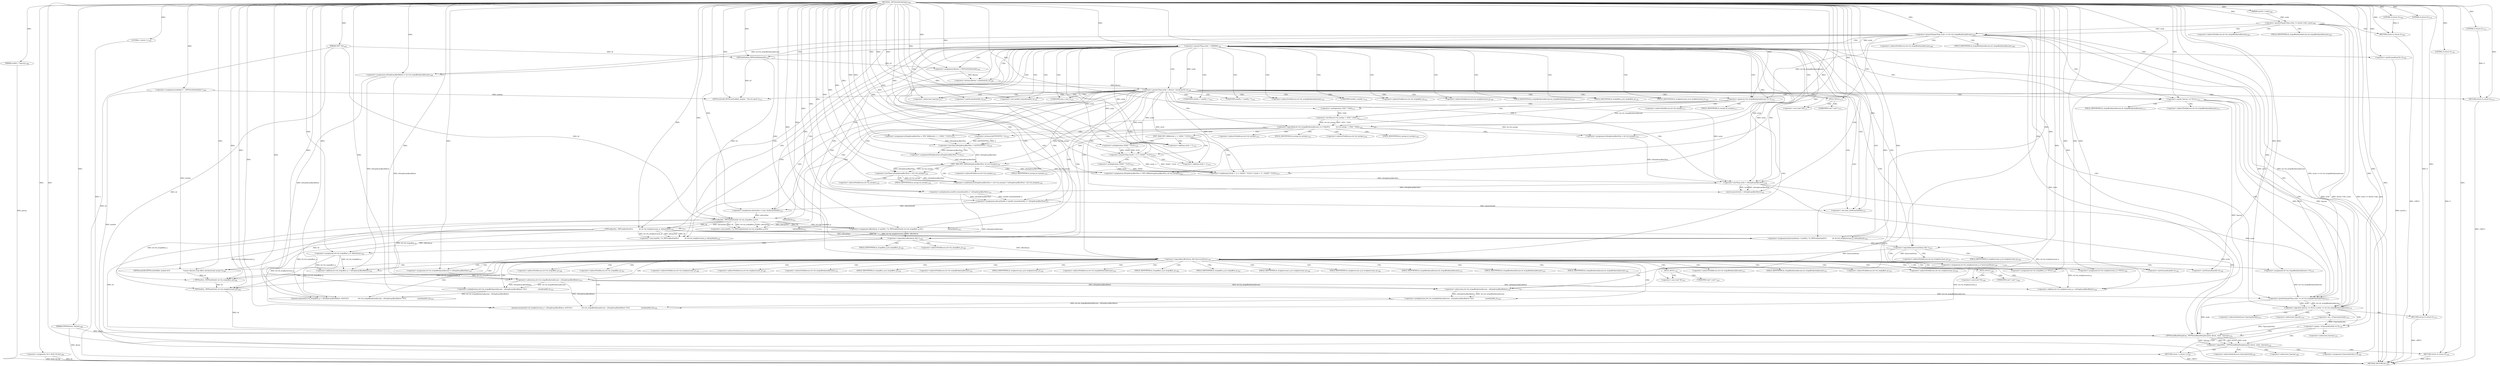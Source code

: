 digraph "_TIFFFetchStrileValue" {  
"98012" [label = <(METHOD,_TIFFFetchStrileValue)<SUB>7485</SUB>> ]
"98330" [label = <(METHOD_RETURN,int)<SUB>7485</SUB>> ]
"98013" [label = <(PARAM,TIFF *tif)<SUB>7485</SUB>> ]
"98014" [label = <(PARAM,uint32_t strile)<SUB>7485</SUB>> ]
"98015" [label = <(PARAM,TIFFDirEntry *dirent)<SUB>7486</SUB>> ]
"98016" [label = <(PARAM,uint64_t **parray)<SUB>7486</SUB>> ]
"98019" [label = <(&lt;operator&gt;.assignment,module[] = &quot;_TIFFFetchStrileValue&quot;)<SUB>7488</SUB>> ]
"98023" [label = <(&lt;operator&gt;.assignment,*td = &amp;tif-&gt;tif_dir)<SUB>7489</SUB>> ]
"98328" [label = <(RETURN,return 1;,return 1;)<SUB>7585</SUB>> ]
"98030" [label = <(&lt;operator&gt;.greaterEqualsThan,strile &gt;= dirent-&gt;tdir_count)<SUB>7490</SUB>> ]
"98039" [label = <(&lt;operator&gt;.greaterEqualsThan,strile &gt;= td-&gt;td_stripoffsetbyteallocsize)<SUB>7494</SUB>> ]
"98285" [label = <(&lt;operator&gt;.logicalOr,*parray == NULL || strile &gt;= td-&gt;td_stripoffsetbyteallocsize)<SUB>7573</SUB>> ]
"98303" [label = <(&lt;operator&gt;.equals,~((*parray)[strile]) == 0)<SUB>7576</SUB>> ]
"98329" [label = <(LITERAL,1,return 1;)<SUB>7585</SUB>> ]
"98036" [label = <(RETURN,return 0;,return 0;)<SUB>7492</SUB>> ]
"98046" [label = <(&lt;operator&gt;.assignment,nStripArrayAllocBefore = td-&gt;td_stripoffsetbyteallocsize)<SUB>7496</SUB>> ]
"98148" [label = <(assert,assert(strile &lt; nStripArrayAllocNew))<SUB>7530</SUB>> ]
"98152" [label = <(&lt;operator&gt;.assignment,nArraySize64 = (uint64_t)sizeof(uint64_t) * nStripArrayAllocNew)<SUB>7531</SUB>> ]
"98160" [label = <(&lt;operator&gt;.assignment,nArraySize = (size_t)(nArraySize64))<SUB>7532</SUB>> ]
"98165" [label = <(&lt;operator&gt;.assignment,offsetArray = (uint64_t *)(_TIFFreallocExt(tif, td-&gt;td_stripoffset_p,\012                                                   nArraySize)))<SUB>7541</SUB>> ]
"98175" [label = <(&lt;operator&gt;.assignment,bytecountArray = (uint64_t *)(_TIFFreallocExt(\012            tif, td-&gt;td_stripbytecount_p, nArraySize)))<SUB>7543</SUB>> ]
"98300" [label = <(RETURN,return 0;,return 0;)<SUB>7574</SUB>> ]
"98037" [label = <(LITERAL,0,return 0;)<SUB>7492</SUB>> ]
"98057" [label = <(&lt;operator&gt;.greaterThan,strile &gt; 1000000)<SUB>7503</SUB>> ]
"98081" [label = <(&lt;operator&gt;.logicalAnd,td-&gt;td_stripoffsetbyteallocsize == 0 &amp;&amp;\012            td-&gt;td_nstrips &lt; 1024 * 1024)<SUB>7516</SUB>> ]
"98186" [label = <(&lt;operator&gt;.logicalAnd,offsetArray &amp;&amp; 1)<SUB>7545</SUB>> ]
"98196" [label = <(&lt;operator&gt;.logicalAnd,bytecountArray &amp;&amp; 1)<SUB>7547</SUB>> ]
"98206" [label = <(&lt;operator&gt;.logicalAnd,offsetArray &amp;&amp; bytecountArray)<SUB>7549</SUB>> ]
"98286" [label = <(&lt;operator&gt;.equals,*parray == NULL)<SUB>7573</SUB>> ]
"98294" [label = <(&lt;operator&gt;.greaterEqualsThan,strile &gt;= td-&gt;td_stripoffsetbyteallocsize)<SUB>7573</SUB>> ]
"98301" [label = <(LITERAL,0,return 0;)<SUB>7574</SUB>> ]
"98304" [label = <(&lt;operator&gt;.not,~((*parray)[strile]))<SUB>7576</SUB>> ]
"98312" [label = <(&lt;operator&gt;.logicalNot,!_TIFFPartialReadStripArray(tif, dirent, strile, *parray))<SUB>7578</SUB>> ]
"98062" [label = <(&lt;operator&gt;.assignment,filesize = TIFFGetFileSize(tif))<SUB>7505</SUB>> ]
"98095" [label = <(&lt;operator&gt;.assignment,nStripArrayAllocNew = td-&gt;td_nstrips)<SUB>7519</SUB>> ]
"98149" [label = <(&lt;operator&gt;.lessThan,strile &lt; nStripArrayAllocNew)<SUB>7530</SUB>> ]
"98154" [label = <(&lt;operator&gt;.multiplication,(uint64_t)sizeof(uint64_t) * nStripArrayAllocNew)<SUB>7531</SUB>> ]
"98162" [label = <(&lt;operator&gt;.cast,(size_t)(nArraySize64))<SUB>7532</SUB>> ]
"98167" [label = <(&lt;operator&gt;.cast,(uint64_t *)(_TIFFreallocExt(tif, td-&gt;td_stripoffset_p,\012                                                   nArraySize)))<SUB>7541</SUB>> ]
"98177" [label = <(&lt;operator&gt;.cast,(uint64_t *)(_TIFFreallocExt(\012            tif, td-&gt;td_stripbytecount_p, nArraySize)))<SUB>7543</SUB>> ]
"98190" [label = <(&lt;operator&gt;.assignment,td-&gt;td_stripoffset_p = offsetArray)<SUB>7546</SUB>> ]
"98200" [label = <(&lt;operator&gt;.assignment,td-&gt;td_stripbytecount_p = bytecountArray)<SUB>7548</SUB>> ]
"98210" [label = <(&lt;operator&gt;.assignment,td-&gt;td_stripoffsetbyteallocsize = nStripArrayAllocNew)<SUB>7551</SUB>> ]
"98215" [label = <(memset,memset(td-&gt;td_stripoffset_p + nStripArrayAllocBefore, 0xFF,\012                   (td-&gt;td_stripoffsetbyteallocsize - nStripArrayAllocBefore) *\012                       sizeof(uint64_t)))<SUB>7554</SUB>> ]
"98230" [label = <(memset,memset(td-&gt;td_stripbytecount_p + nStripArrayAllocBefore, 0xFF,\012                   (td-&gt;td_stripoffsetbyteallocsize - nStripArrayAllocBefore) *\012                       sizeof(uint64_t)))<SUB>7558</SUB>> ]
"98320" [label = <(&lt;operator&gt;.assignment,(*parray)[strile] = 0)<SUB>7580</SUB>> ]
"98326" [label = <(RETURN,return 0;,return 0;)<SUB>7581</SUB>> ]
"98067" [label = <(&lt;operator&gt;.greaterThan,strile &gt; filesize / sizeof(uint32_t))<SUB>7509</SUB>> ]
"98082" [label = <(&lt;operator&gt;.equals,td-&gt;td_stripoffsetbyteallocsize == 0)<SUB>7516</SUB>> ]
"98087" [label = <(&lt;operator&gt;.lessThan,td-&gt;td_nstrips &lt; 1024 * 1024)<SUB>7517</SUB>> ]
"98102" [label = <(&lt;operator&gt;.assignment,nStripArrayAllocNew = TIFF_MAX(strile + 1, 1024U * 512U))<SUB>7525</SUB>> ]
"98130" [label = <(&lt;operator&gt;.assignment,nStripArrayAllocNew = TIFF_MIN(nStripArrayAllocNew, td-&gt;td_nstrips))<SUB>7528</SUB>> ]
"98155" [label = <(&lt;operator&gt;.cast,(uint64_t)sizeof(uint64_t))<SUB>7531</SUB>> ]
"98169" [label = <(_TIFFreallocExt,_TIFFreallocExt(tif, td-&gt;td_stripoffset_p,\012                                                   nArraySize))<SUB>7541</SUB>> ]
"98179" [label = <(_TIFFreallocExt,_TIFFreallocExt(\012            tif, td-&gt;td_stripbytecount_p, nArraySize))<SUB>7543</SUB>> ]
"98247" [label = <(TIFFErrorExtR,TIFFErrorExtR(tif, module,\012                          &quot;Cannot allocate strip offset and bytecount arrays&quot;))<SUB>7564</SUB>> ]
"98251" [label = <(_TIFFfreeExt,_TIFFfreeExt(tif, td-&gt;td_stripoffset_p))<SUB>7566</SUB>> ]
"98256" [label = <(&lt;operator&gt;.assignment,td-&gt;td_stripoffset_p = NULL)<SUB>7567</SUB>> ]
"98265" [label = <(_TIFFfreeExt,_TIFFfreeExt(tif, td-&gt;td_stripbytecount_p))<SUB>7568</SUB>> ]
"98270" [label = <(&lt;operator&gt;.assignment,td-&gt;td_stripbytecount_p = NULL)<SUB>7569</SUB>> ]
"98279" [label = <(&lt;operator&gt;.assignment,td-&gt;td_stripoffsetbyteallocsize = 0)<SUB>7570</SUB>> ]
"98291" [label = <(&lt;operator&gt;.cast,(void *)0)<SUB>7573</SUB>> ]
"98313" [label = <(_TIFFPartialReadStripArray,_TIFFPartialReadStripArray(tif, dirent, strile, *parray))<SUB>7578</SUB>> ]
"98327" [label = <(LITERAL,0,return 0;)<SUB>7581</SUB>> ]
"98064" [label = <(TIFFGetFileSize,TIFFGetFileSize(tif))<SUB>7505</SUB>> ]
"98074" [label = <(TIFFErrorExtR,TIFFErrorExtR(tif, module, &quot;File too short&quot;))<SUB>7511</SUB>> ]
"98078" [label = <(RETURN,return 0;,return 0;)<SUB>7512</SUB>> ]
"98091" [label = <(&lt;operator&gt;.multiplication,1024 * 1024)<SUB>7517</SUB>> ]
"98121" [label = <(&lt;operator&gt;.lessThan,nStripArrayAllocNew &lt; 0xFFFFFFFFU / 2)<SUB>7526</SUB>> ]
"98157" [label = <(&lt;operator&gt;.sizeOf,sizeof(uint64_t))<SUB>7531</SUB>> ]
"98216" [label = <(&lt;operator&gt;.addition,td-&gt;td_stripoffset_p + nStripArrayAllocBefore)<SUB>7554</SUB>> ]
"98222" [label = <(&lt;operator&gt;.multiplication,(td-&gt;td_stripoffsetbyteallocsize - nStripArrayAllocBefore) *\012                       sizeof(uint64_t))<SUB>7555</SUB>> ]
"98231" [label = <(&lt;operator&gt;.addition,td-&gt;td_stripbytecount_p + nStripArrayAllocBefore)<SUB>7558</SUB>> ]
"98237" [label = <(&lt;operator&gt;.multiplication,(td-&gt;td_stripoffsetbyteallocsize - nStripArrayAllocBefore) *\012                       sizeof(uint64_t))<SUB>7559</SUB>> ]
"98069" [label = <(&lt;operator&gt;.division,filesize / sizeof(uint32_t))<SUB>7509</SUB>> ]
"98079" [label = <(LITERAL,0,return 0;)<SUB>7512</SUB>> ]
"98127" [label = <(&lt;operator&gt;.assignmentMultiplication,nStripArrayAllocNew *= 2)<SUB>7527</SUB>> ]
"98132" [label = <(TIFF_MIN,TIFF_MIN(nStripArrayAllocNew, td-&gt;td_nstrips))<SUB>7528</SUB>> ]
"98223" [label = <(&lt;operator&gt;.subtraction,td-&gt;td_stripoffsetbyteallocsize - nStripArrayAllocBefore)<SUB>7555</SUB>> ]
"98228" [label = <(&lt;operator&gt;.sizeOf,sizeof(uint64_t))<SUB>7556</SUB>> ]
"98238" [label = <(&lt;operator&gt;.subtraction,td-&gt;td_stripoffsetbyteallocsize - nStripArrayAllocBefore)<SUB>7559</SUB>> ]
"98243" [label = <(&lt;operator&gt;.sizeOf,sizeof(uint64_t))<SUB>7560</SUB>> ]
"98071" [label = <(&lt;operator&gt;.sizeOf,sizeof(uint32_t))<SUB>7509</SUB>> ]
"98106" [label = <(&lt;operator&gt;.conditional,((strile + 1) &gt; (1024U * 512U)) ? (strile + 1) : (1024U * 512U))<SUB>7525</SUB>> ]
"98123" [label = <(&lt;operator&gt;.division,0xFFFFFFFFU / 2)<SUB>7526</SUB>> ]
"98138" [label = <(&lt;operator&gt;.conditional,((nStripArrayAllocNew) &lt; (td-&gt;td_nstrips)) ? (nStripArrayAllocNew) : (td-&gt;td_nstrips))<SUB>7528</SUB>> ]
"98262" [label = <(&lt;operator&gt;.cast,(void *)0)<SUB>7567</SUB>> ]
"98276" [label = <(&lt;operator&gt;.cast,(void *)0)<SUB>7569</SUB>> ]
"98107" [label = <(&lt;operator&gt;.greaterThan,(strile + 1) &gt; (1024U * 512U))<SUB>7525</SUB>> ]
"98114" [label = <(&lt;operator&gt;.addition,strile + 1)<SUB>7525</SUB>> ]
"98117" [label = <(&lt;operator&gt;.multiplication,1024U * 512U)<SUB>7525</SUB>> ]
"98139" [label = <(&lt;operator&gt;.lessThan,(nStripArrayAllocNew) &lt; (td-&gt;td_nstrips))<SUB>7528</SUB>> ]
"98108" [label = <(&lt;operator&gt;.addition,strile + 1)<SUB>7525</SUB>> ]
"98111" [label = <(&lt;operator&gt;.multiplication,1024U * 512U)<SUB>7525</SUB>> ]
"98041" [label = <(&lt;operator&gt;.indirectFieldAccess,td-&gt;td_stripoffsetbyteallocsize)<SUB>7494</SUB>> ]
"98043" [label = <(FIELD_IDENTIFIER,td_stripoffsetbyteallocsize,td_stripoffsetbyteallocsize)<SUB>7494</SUB>> ]
"98048" [label = <(&lt;operator&gt;.indirectFieldAccess,td-&gt;td_stripoffsetbyteallocsize)<SUB>7496</SUB>> ]
"98287" [label = <(&lt;operator&gt;.indirection,*parray)<SUB>7573</SUB>> ]
"98289" [label = <(NULL,NULL)<SUB>7573</SUB>> ]
"98296" [label = <(&lt;operator&gt;.indirectFieldAccess,td-&gt;td_stripoffsetbyteallocsize)<SUB>7573</SUB>> ]
"98305" [label = <(&lt;operator&gt;.indirectIndexAccess,(*parray)[strile])<SUB>7576</SUB>> ]
"98050" [label = <(FIELD_IDENTIFIER,td_stripoffsetbyteallocsize,td_stripoffsetbyteallocsize)<SUB>7496</SUB>> ]
"98163" [label = <(UNKNOWN,size_t,size_t)<SUB>7532</SUB>> ]
"98168" [label = <(UNKNOWN,uint64_t *,uint64_t *)<SUB>7541</SUB>> ]
"98178" [label = <(UNKNOWN,uint64_t *,uint64_t *)<SUB>7543</SUB>> ]
"98298" [label = <(FIELD_IDENTIFIER,td_stripoffsetbyteallocsize,td_stripoffsetbyteallocsize)<SUB>7573</SUB>> ]
"98306" [label = <(&lt;operator&gt;.indirection,*parray)<SUB>7576</SUB>> ]
"98083" [label = <(&lt;operator&gt;.indirectFieldAccess,td-&gt;td_stripoffsetbyteallocsize)<SUB>7516</SUB>> ]
"98088" [label = <(&lt;operator&gt;.indirectFieldAccess,td-&gt;td_nstrips)<SUB>7517</SUB>> ]
"98097" [label = <(&lt;operator&gt;.indirectFieldAccess,td-&gt;td_nstrips)<SUB>7519</SUB>> ]
"98156" [label = <(UNKNOWN,uint64_t,uint64_t)<SUB>7531</SUB>> ]
"98171" [label = <(&lt;operator&gt;.indirectFieldAccess,td-&gt;td_stripoffset_p)<SUB>7541</SUB>> ]
"98181" [label = <(&lt;operator&gt;.indirectFieldAccess,td-&gt;td_stripbytecount_p)<SUB>7544</SUB>> ]
"98191" [label = <(&lt;operator&gt;.indirectFieldAccess,td-&gt;td_stripoffset_p)<SUB>7546</SUB>> ]
"98201" [label = <(&lt;operator&gt;.indirectFieldAccess,td-&gt;td_stripbytecount_p)<SUB>7548</SUB>> ]
"98211" [label = <(&lt;operator&gt;.indirectFieldAccess,td-&gt;td_stripoffsetbyteallocsize)<SUB>7551</SUB>> ]
"98317" [label = <(&lt;operator&gt;.indirection,*parray)<SUB>7578</SUB>> ]
"98321" [label = <(&lt;operator&gt;.indirectIndexAccess,(*parray)[strile])<SUB>7580</SUB>> ]
"98085" [label = <(FIELD_IDENTIFIER,td_stripoffsetbyteallocsize,td_stripoffsetbyteallocsize)<SUB>7516</SUB>> ]
"98090" [label = <(FIELD_IDENTIFIER,td_nstrips,td_nstrips)<SUB>7517</SUB>> ]
"98099" [label = <(FIELD_IDENTIFIER,td_nstrips,td_nstrips)<SUB>7519</SUB>> ]
"98104" [label = <(TIFF_MAX,TIFF_MAX(strile + 1, 1024U * 512U))<SUB>7525</SUB>> ]
"98173" [label = <(FIELD_IDENTIFIER,td_stripoffset_p,td_stripoffset_p)<SUB>7541</SUB>> ]
"98183" [label = <(FIELD_IDENTIFIER,td_stripbytecount_p,td_stripbytecount_p)<SUB>7544</SUB>> ]
"98193" [label = <(FIELD_IDENTIFIER,td_stripoffset_p,td_stripoffset_p)<SUB>7546</SUB>> ]
"98203" [label = <(FIELD_IDENTIFIER,td_stripbytecount_p,td_stripbytecount_p)<SUB>7548</SUB>> ]
"98213" [label = <(FIELD_IDENTIFIER,td_stripoffsetbyteallocsize,td_stripoffsetbyteallocsize)<SUB>7551</SUB>> ]
"98217" [label = <(&lt;operator&gt;.indirectFieldAccess,td-&gt;td_stripoffset_p)<SUB>7554</SUB>> ]
"98232" [label = <(&lt;operator&gt;.indirectFieldAccess,td-&gt;td_stripbytecount_p)<SUB>7558</SUB>> ]
"98253" [label = <(&lt;operator&gt;.indirectFieldAccess,td-&gt;td_stripoffset_p)<SUB>7566</SUB>> ]
"98257" [label = <(&lt;operator&gt;.indirectFieldAccess,td-&gt;td_stripoffset_p)<SUB>7567</SUB>> ]
"98260" [label = <(NULL,NULL)<SUB>7567</SUB>> ]
"98267" [label = <(&lt;operator&gt;.indirectFieldAccess,td-&gt;td_stripbytecount_p)<SUB>7568</SUB>> ]
"98271" [label = <(&lt;operator&gt;.indirectFieldAccess,td-&gt;td_stripbytecount_p)<SUB>7569</SUB>> ]
"98274" [label = <(NULL,NULL)<SUB>7569</SUB>> ]
"98280" [label = <(&lt;operator&gt;.indirectFieldAccess,td-&gt;td_stripoffsetbyteallocsize)<SUB>7570</SUB>> ]
"98292" [label = <(UNKNOWN,void *,void *)<SUB>7573</SUB>> ]
"98322" [label = <(&lt;operator&gt;.indirection,*parray)<SUB>7580</SUB>> ]
"98134" [label = <(&lt;operator&gt;.indirectFieldAccess,td-&gt;td_nstrips)<SUB>7528</SUB>> ]
"98219" [label = <(FIELD_IDENTIFIER,td_stripoffset_p,td_stripoffset_p)<SUB>7554</SUB>> ]
"98224" [label = <(&lt;operator&gt;.indirectFieldAccess,td-&gt;td_stripoffsetbyteallocsize)<SUB>7555</SUB>> ]
"98234" [label = <(FIELD_IDENTIFIER,td_stripbytecount_p,td_stripbytecount_p)<SUB>7558</SUB>> ]
"98239" [label = <(&lt;operator&gt;.indirectFieldAccess,td-&gt;td_stripoffsetbyteallocsize)<SUB>7559</SUB>> ]
"98255" [label = <(FIELD_IDENTIFIER,td_stripoffset_p,td_stripoffset_p)<SUB>7566</SUB>> ]
"98259" [label = <(FIELD_IDENTIFIER,td_stripoffset_p,td_stripoffset_p)<SUB>7567</SUB>> ]
"98269" [label = <(FIELD_IDENTIFIER,td_stripbytecount_p,td_stripbytecount_p)<SUB>7568</SUB>> ]
"98273" [label = <(FIELD_IDENTIFIER,td_stripbytecount_p,td_stripbytecount_p)<SUB>7569</SUB>> ]
"98282" [label = <(FIELD_IDENTIFIER,td_stripoffsetbyteallocsize,td_stripoffsetbyteallocsize)<SUB>7570</SUB>> ]
"98136" [label = <(FIELD_IDENTIFIER,td_nstrips,td_nstrips)<SUB>7528</SUB>> ]
"98226" [label = <(FIELD_IDENTIFIER,td_stripoffsetbyteallocsize,td_stripoffsetbyteallocsize)<SUB>7555</SUB>> ]
"98241" [label = <(FIELD_IDENTIFIER,td_stripoffsetbyteallocsize,td_stripoffsetbyteallocsize)<SUB>7559</SUB>> ]
"98145" [label = <(&lt;operator&gt;.indirectFieldAccess,td-&gt;td_nstrips)<SUB>7528</SUB>> ]
"98263" [label = <(UNKNOWN,void *,void *)<SUB>7567</SUB>> ]
"98277" [label = <(UNKNOWN,void *,void *)<SUB>7569</SUB>> ]
"98141" [label = <(&lt;operator&gt;.indirectFieldAccess,td-&gt;td_nstrips)<SUB>7528</SUB>> ]
"98147" [label = <(FIELD_IDENTIFIER,td_nstrips,td_nstrips)<SUB>7528</SUB>> ]
"98143" [label = <(FIELD_IDENTIFIER,td_nstrips,td_nstrips)<SUB>7528</SUB>> ]
  "98036" -> "98330"  [ label = "DDG: &lt;RET&gt;"] 
  "98300" -> "98330"  [ label = "DDG: &lt;RET&gt;"] 
  "98326" -> "98330"  [ label = "DDG: &lt;RET&gt;"] 
  "98328" -> "98330"  [ label = "DDG: &lt;RET&gt;"] 
  "98078" -> "98330"  [ label = "DDG: &lt;RET&gt;"] 
  "98013" -> "98330"  [ label = "DDG: tif"] 
  "98015" -> "98330"  [ label = "DDG: dirent"] 
  "98016" -> "98330"  [ label = "DDG: parray"] 
  "98019" -> "98330"  [ label = "DDG: module"] 
  "98023" -> "98330"  [ label = "DDG: td"] 
  "98023" -> "98330"  [ label = "DDG: &amp;tif-&gt;tif_dir"] 
  "98030" -> "98330"  [ label = "DDG: strile"] 
  "98030" -> "98330"  [ label = "DDG: dirent-&gt;tdir_count"] 
  "98030" -> "98330"  [ label = "DDG: strile &gt;= dirent-&gt;tdir_count"] 
  "98071" -> "98330"  [ label = "DDG: uint32_t"] 
  "98012" -> "98013"  [ label = "DDG: "] 
  "98012" -> "98014"  [ label = "DDG: "] 
  "98012" -> "98015"  [ label = "DDG: "] 
  "98012" -> "98016"  [ label = "DDG: "] 
  "98012" -> "98019"  [ label = "DDG: "] 
  "98329" -> "98328"  [ label = "DDG: 1"] 
  "98012" -> "98328"  [ label = "DDG: "] 
  "98012" -> "98023"  [ label = "DDG: "] 
  "98012" -> "98329"  [ label = "DDG: "] 
  "98014" -> "98030"  [ label = "DDG: strile"] 
  "98012" -> "98030"  [ label = "DDG: "] 
  "98037" -> "98036"  [ label = "DDG: 0"] 
  "98012" -> "98036"  [ label = "DDG: "] 
  "98030" -> "98039"  [ label = "DDG: strile"] 
  "98012" -> "98039"  [ label = "DDG: "] 
  "98039" -> "98046"  [ label = "DDG: td-&gt;td_stripoffsetbyteallocsize"] 
  "98154" -> "98152"  [ label = "DDG: (uint64_t)sizeof(uint64_t)"] 
  "98154" -> "98152"  [ label = "DDG: nStripArrayAllocNew"] 
  "98152" -> "98160"  [ label = "DDG: nArraySize64"] 
  "98012" -> "98160"  [ label = "DDG: "] 
  "98169" -> "98165"  [ label = "DDG: tif"] 
  "98169" -> "98165"  [ label = "DDG: td-&gt;td_stripoffset_p"] 
  "98169" -> "98165"  [ label = "DDG: nArraySize"] 
  "98179" -> "98175"  [ label = "DDG: tif"] 
  "98179" -> "98175"  [ label = "DDG: td-&gt;td_stripbytecount_p"] 
  "98179" -> "98175"  [ label = "DDG: nArraySize"] 
  "98286" -> "98285"  [ label = "DDG: *parray"] 
  "98286" -> "98285"  [ label = "DDG: NULL"] 
  "98039" -> "98285"  [ label = "DDG: strile &gt;= td-&gt;td_stripoffsetbyteallocsize"] 
  "98294" -> "98285"  [ label = "DDG: strile"] 
  "98294" -> "98285"  [ label = "DDG: td-&gt;td_stripoffsetbyteallocsize"] 
  "98301" -> "98300"  [ label = "DDG: 0"] 
  "98012" -> "98300"  [ label = "DDG: "] 
  "98304" -> "98303"  [ label = "DDG: (*parray)[strile]"] 
  "98012" -> "98303"  [ label = "DDG: "] 
  "98012" -> "98037"  [ label = "DDG: "] 
  "98012" -> "98046"  [ label = "DDG: "] 
  "98149" -> "98148"  [ label = "DDG: strile"] 
  "98149" -> "98148"  [ label = "DDG: nStripArrayAllocNew"] 
  "98012" -> "98152"  [ label = "DDG: "] 
  "98012" -> "98165"  [ label = "DDG: "] 
  "98012" -> "98175"  [ label = "DDG: "] 
  "98012" -> "98286"  [ label = "DDG: "] 
  "98039" -> "98294"  [ label = "DDG: strile"] 
  "98149" -> "98294"  [ label = "DDG: strile"] 
  "98012" -> "98294"  [ label = "DDG: "] 
  "98039" -> "98294"  [ label = "DDG: td-&gt;td_stripoffsetbyteallocsize"] 
  "98279" -> "98294"  [ label = "DDG: td-&gt;td_stripoffsetbyteallocsize"] 
  "98238" -> "98294"  [ label = "DDG: td-&gt;td_stripoffsetbyteallocsize"] 
  "98012" -> "98301"  [ label = "DDG: "] 
  "98039" -> "98057"  [ label = "DDG: strile"] 
  "98012" -> "98057"  [ label = "DDG: "] 
  "98064" -> "98062"  [ label = "DDG: tif"] 
  "98082" -> "98081"  [ label = "DDG: td-&gt;td_stripoffsetbyteallocsize"] 
  "98082" -> "98081"  [ label = "DDG: 0"] 
  "98087" -> "98081"  [ label = "DDG: td-&gt;td_nstrips"] 
  "98087" -> "98081"  [ label = "DDG: 1024 * 1024"] 
  "98087" -> "98095"  [ label = "DDG: td-&gt;td_nstrips"] 
  "98057" -> "98149"  [ label = "DDG: strile"] 
  "98067" -> "98149"  [ label = "DDG: strile"] 
  "98012" -> "98149"  [ label = "DDG: "] 
  "98130" -> "98149"  [ label = "DDG: nStripArrayAllocNew"] 
  "98095" -> "98149"  [ label = "DDG: nStripArrayAllocNew"] 
  "98149" -> "98154"  [ label = "DDG: nStripArrayAllocNew"] 
  "98012" -> "98154"  [ label = "DDG: "] 
  "98152" -> "98162"  [ label = "DDG: nArraySize64"] 
  "98012" -> "98162"  [ label = "DDG: "] 
  "98169" -> "98167"  [ label = "DDG: tif"] 
  "98169" -> "98167"  [ label = "DDG: td-&gt;td_stripoffset_p"] 
  "98169" -> "98167"  [ label = "DDG: nArraySize"] 
  "98179" -> "98177"  [ label = "DDG: tif"] 
  "98179" -> "98177"  [ label = "DDG: td-&gt;td_stripbytecount_p"] 
  "98179" -> "98177"  [ label = "DDG: nArraySize"] 
  "98165" -> "98186"  [ label = "DDG: offsetArray"] 
  "98012" -> "98186"  [ label = "DDG: "] 
  "98186" -> "98190"  [ label = "DDG: offsetArray"] 
  "98012" -> "98190"  [ label = "DDG: "] 
  "98175" -> "98196"  [ label = "DDG: bytecountArray"] 
  "98012" -> "98196"  [ label = "DDG: "] 
  "98196" -> "98200"  [ label = "DDG: bytecountArray"] 
  "98012" -> "98200"  [ label = "DDG: "] 
  "98186" -> "98206"  [ label = "DDG: offsetArray"] 
  "98012" -> "98206"  [ label = "DDG: "] 
  "98196" -> "98206"  [ label = "DDG: bytecountArray"] 
  "98154" -> "98210"  [ label = "DDG: nStripArrayAllocNew"] 
  "98012" -> "98210"  [ label = "DDG: "] 
  "98313" -> "98312"  [ label = "DDG: tif"] 
  "98313" -> "98312"  [ label = "DDG: dirent"] 
  "98313" -> "98312"  [ label = "DDG: strile"] 
  "98313" -> "98312"  [ label = "DDG: *parray"] 
  "98012" -> "98320"  [ label = "DDG: "] 
  "98327" -> "98326"  [ label = "DDG: 0"] 
  "98012" -> "98326"  [ label = "DDG: "] 
  "98012" -> "98062"  [ label = "DDG: "] 
  "98039" -> "98082"  [ label = "DDG: td-&gt;td_stripoffsetbyteallocsize"] 
  "98012" -> "98082"  [ label = "DDG: "] 
  "98091" -> "98087"  [ label = "DDG: 1024"] 
  "98012" -> "98095"  [ label = "DDG: "] 
  "98012" -> "98102"  [ label = "DDG: "] 
  "98132" -> "98130"  [ label = "DDG: nStripArrayAllocNew"] 
  "98132" -> "98130"  [ label = "DDG: td-&gt;td_nstrips"] 
  "98012" -> "98155"  [ label = "DDG: "] 
  "98064" -> "98169"  [ label = "DDG: tif"] 
  "98013" -> "98169"  [ label = "DDG: tif"] 
  "98012" -> "98169"  [ label = "DDG: "] 
  "98160" -> "98169"  [ label = "DDG: nArraySize"] 
  "98169" -> "98179"  [ label = "DDG: tif"] 
  "98012" -> "98179"  [ label = "DDG: "] 
  "98169" -> "98179"  [ label = "DDG: nArraySize"] 
  "98169" -> "98215"  [ label = "DDG: td-&gt;td_stripoffset_p"] 
  "98190" -> "98215"  [ label = "DDG: td-&gt;td_stripoffset_p"] 
  "98046" -> "98215"  [ label = "DDG: nStripArrayAllocBefore"] 
  "98012" -> "98215"  [ label = "DDG: "] 
  "98222" -> "98215"  [ label = "DDG: td-&gt;td_stripoffsetbyteallocsize - nStripArrayAllocBefore"] 
  "98179" -> "98230"  [ label = "DDG: td-&gt;td_stripbytecount_p"] 
  "98200" -> "98230"  [ label = "DDG: td-&gt;td_stripbytecount_p"] 
  "98223" -> "98230"  [ label = "DDG: nStripArrayAllocBefore"] 
  "98012" -> "98230"  [ label = "DDG: "] 
  "98237" -> "98230"  [ label = "DDG: td-&gt;td_stripoffsetbyteallocsize - nStripArrayAllocBefore"] 
  "98012" -> "98256"  [ label = "DDG: "] 
  "98012" -> "98270"  [ label = "DDG: "] 
  "98012" -> "98279"  [ label = "DDG: "] 
  "98012" -> "98291"  [ label = "DDG: "] 
  "98179" -> "98313"  [ label = "DDG: tif"] 
  "98265" -> "98313"  [ label = "DDG: tif"] 
  "98013" -> "98313"  [ label = "DDG: tif"] 
  "98012" -> "98313"  [ label = "DDG: "] 
  "98015" -> "98313"  [ label = "DDG: dirent"] 
  "98039" -> "98313"  [ label = "DDG: strile"] 
  "98149" -> "98313"  [ label = "DDG: strile"] 
  "98294" -> "98313"  [ label = "DDG: strile"] 
  "98286" -> "98313"  [ label = "DDG: *parray"] 
  "98304" -> "98313"  [ label = "DDG: (*parray)[strile]"] 
  "98012" -> "98327"  [ label = "DDG: "] 
  "98013" -> "98064"  [ label = "DDG: tif"] 
  "98012" -> "98064"  [ label = "DDG: "] 
  "98057" -> "98067"  [ label = "DDG: strile"] 
  "98012" -> "98067"  [ label = "DDG: "] 
  "98069" -> "98067"  [ label = "DDG: filesize"] 
  "98079" -> "98078"  [ label = "DDG: 0"] 
  "98012" -> "98078"  [ label = "DDG: "] 
  "98012" -> "98091"  [ label = "DDG: "] 
  "98012" -> "98130"  [ label = "DDG: "] 
  "98012" -> "98157"  [ label = "DDG: "] 
  "98169" -> "98216"  [ label = "DDG: td-&gt;td_stripoffset_p"] 
  "98190" -> "98216"  [ label = "DDG: td-&gt;td_stripoffset_p"] 
  "98046" -> "98216"  [ label = "DDG: nStripArrayAllocBefore"] 
  "98012" -> "98216"  [ label = "DDG: "] 
  "98223" -> "98222"  [ label = "DDG: td-&gt;td_stripoffsetbyteallocsize"] 
  "98223" -> "98222"  [ label = "DDG: nStripArrayAllocBefore"] 
  "98012" -> "98222"  [ label = "DDG: "] 
  "98179" -> "98231"  [ label = "DDG: td-&gt;td_stripbytecount_p"] 
  "98200" -> "98231"  [ label = "DDG: td-&gt;td_stripbytecount_p"] 
  "98223" -> "98231"  [ label = "DDG: nStripArrayAllocBefore"] 
  "98012" -> "98231"  [ label = "DDG: "] 
  "98238" -> "98237"  [ label = "DDG: td-&gt;td_stripoffsetbyteallocsize"] 
  "98238" -> "98237"  [ label = "DDG: nStripArrayAllocBefore"] 
  "98012" -> "98237"  [ label = "DDG: "] 
  "98179" -> "98247"  [ label = "DDG: tif"] 
  "98012" -> "98247"  [ label = "DDG: "] 
  "98019" -> "98247"  [ label = "DDG: module"] 
  "98247" -> "98251"  [ label = "DDG: tif"] 
  "98012" -> "98251"  [ label = "DDG: "] 
  "98169" -> "98251"  [ label = "DDG: td-&gt;td_stripoffset_p"] 
  "98190" -> "98251"  [ label = "DDG: td-&gt;td_stripoffset_p"] 
  "98251" -> "98265"  [ label = "DDG: tif"] 
  "98012" -> "98265"  [ label = "DDG: "] 
  "98179" -> "98265"  [ label = "DDG: td-&gt;td_stripbytecount_p"] 
  "98200" -> "98265"  [ label = "DDG: td-&gt;td_stripbytecount_p"] 
  "98062" -> "98069"  [ label = "DDG: filesize"] 
  "98012" -> "98069"  [ label = "DDG: "] 
  "98064" -> "98074"  [ label = "DDG: tif"] 
  "98012" -> "98074"  [ label = "DDG: "] 
  "98019" -> "98074"  [ label = "DDG: module"] 
  "98012" -> "98079"  [ label = "DDG: "] 
  "98102" -> "98121"  [ label = "DDG: nStripArrayAllocNew"] 
  "98012" -> "98121"  [ label = "DDG: "] 
  "98123" -> "98121"  [ label = "DDG: 0xFFFFFFFFU"] 
  "98123" -> "98121"  [ label = "DDG: 2"] 
  "98012" -> "98127"  [ label = "DDG: "] 
  "98121" -> "98132"  [ label = "DDG: nStripArrayAllocNew"] 
  "98127" -> "98132"  [ label = "DDG: nStripArrayAllocNew"] 
  "98012" -> "98132"  [ label = "DDG: "] 
  "98087" -> "98132"  [ label = "DDG: td-&gt;td_nstrips"] 
  "98210" -> "98223"  [ label = "DDG: td-&gt;td_stripoffsetbyteallocsize"] 
  "98012" -> "98223"  [ label = "DDG: "] 
  "98046" -> "98223"  [ label = "DDG: nStripArrayAllocBefore"] 
  "98012" -> "98228"  [ label = "DDG: "] 
  "98223" -> "98238"  [ label = "DDG: td-&gt;td_stripoffsetbyteallocsize"] 
  "98012" -> "98238"  [ label = "DDG: "] 
  "98223" -> "98238"  [ label = "DDG: nStripArrayAllocBefore"] 
  "98012" -> "98243"  [ label = "DDG: "] 
  "98012" -> "98071"  [ label = "DDG: "] 
  "98107" -> "98106"  [ label = "DDG: strile + 1"] 
  "98012" -> "98106"  [ label = "DDG: "] 
  "98057" -> "98106"  [ label = "DDG: strile"] 
  "98067" -> "98106"  [ label = "DDG: strile"] 
  "98117" -> "98106"  [ label = "DDG: 1024U"] 
  "98117" -> "98106"  [ label = "DDG: 512U"] 
  "98107" -> "98106"  [ label = "DDG: 1024U * 512U"] 
  "98012" -> "98123"  [ label = "DDG: "] 
  "98121" -> "98127"  [ label = "DDG: nStripArrayAllocNew"] 
  "98139" -> "98138"  [ label = "DDG: nStripArrayAllocNew"] 
  "98012" -> "98138"  [ label = "DDG: "] 
  "98139" -> "98138"  [ label = "DDG: td-&gt;td_nstrips"] 
  "98012" -> "98262"  [ label = "DDG: "] 
  "98012" -> "98276"  [ label = "DDG: "] 
  "98057" -> "98107"  [ label = "DDG: strile"] 
  "98067" -> "98107"  [ label = "DDG: strile"] 
  "98012" -> "98107"  [ label = "DDG: "] 
  "98111" -> "98107"  [ label = "DDG: 1024U"] 
  "98111" -> "98107"  [ label = "DDG: 512U"] 
  "98012" -> "98114"  [ label = "DDG: "] 
  "98057" -> "98114"  [ label = "DDG: strile"] 
  "98067" -> "98114"  [ label = "DDG: strile"] 
  "98012" -> "98117"  [ label = "DDG: "] 
  "98132" -> "98139"  [ label = "DDG: nStripArrayAllocNew"] 
  "98012" -> "98139"  [ label = "DDG: "] 
  "98132" -> "98139"  [ label = "DDG: td-&gt;td_nstrips"] 
  "98057" -> "98108"  [ label = "DDG: strile"] 
  "98067" -> "98108"  [ label = "DDG: strile"] 
  "98012" -> "98108"  [ label = "DDG: "] 
  "98012" -> "98111"  [ label = "DDG: "] 
  "98030" -> "98041"  [ label = "CDG: "] 
  "98030" -> "98039"  [ label = "CDG: "] 
  "98030" -> "98043"  [ label = "CDG: "] 
  "98030" -> "98036"  [ label = "CDG: "] 
  "98039" -> "98048"  [ label = "CDG: "] 
  "98039" -> "98057"  [ label = "CDG: "] 
  "98039" -> "98050"  [ label = "CDG: "] 
  "98039" -> "98289"  [ label = "CDG: "] 
  "98039" -> "98285"  [ label = "CDG: "] 
  "98039" -> "98287"  [ label = "CDG: "] 
  "98039" -> "98046"  [ label = "CDG: "] 
  "98039" -> "98286"  [ label = "CDG: "] 
  "98285" -> "98304"  [ label = "CDG: "] 
  "98285" -> "98300"  [ label = "CDG: "] 
  "98285" -> "98306"  [ label = "CDG: "] 
  "98285" -> "98305"  [ label = "CDG: "] 
  "98285" -> "98303"  [ label = "CDG: "] 
  "98303" -> "98328"  [ label = "CDG: "] 
  "98303" -> "98313"  [ label = "CDG: "] 
  "98303" -> "98312"  [ label = "CDG: "] 
  "98303" -> "98317"  [ label = "CDG: "] 
  "98286" -> "98296"  [ label = "CDG: "] 
  "98286" -> "98294"  [ label = "CDG: "] 
  "98286" -> "98298"  [ label = "CDG: "] 
  "98057" -> "98155"  [ label = "CDG: "] 
  "98057" -> "98181"  [ label = "CDG: "] 
  "98057" -> "98082"  [ label = "CDG: "] 
  "98057" -> "98163"  [ label = "CDG: "] 
  "98057" -> "98081"  [ label = "CDG: "] 
  "98057" -> "98171"  [ label = "CDG: "] 
  "98057" -> "98177"  [ label = "CDG: "] 
  "98057" -> "98154"  [ label = "CDG: "] 
  "98057" -> "98186"  [ label = "CDG: "] 
  "98057" -> "98148"  [ label = "CDG: "] 
  "98057" -> "98169"  [ label = "CDG: "] 
  "98057" -> "98165"  [ label = "CDG: "] 
  "98057" -> "98071"  [ label = "CDG: "] 
  "98057" -> "98196"  [ label = "CDG: "] 
  "98057" -> "98149"  [ label = "CDG: "] 
  "98057" -> "98064"  [ label = "CDG: "] 
  "98057" -> "98178"  [ label = "CDG: "] 
  "98057" -> "98085"  [ label = "CDG: "] 
  "98057" -> "98162"  [ label = "CDG: "] 
  "98057" -> "98179"  [ label = "CDG: "] 
  "98057" -> "98289"  [ label = "CDG: "] 
  "98057" -> "98067"  [ label = "CDG: "] 
  "98057" -> "98285"  [ label = "CDG: "] 
  "98057" -> "98157"  [ label = "CDG: "] 
  "98057" -> "98069"  [ label = "CDG: "] 
  "98057" -> "98175"  [ label = "CDG: "] 
  "98057" -> "98287"  [ label = "CDG: "] 
  "98057" -> "98206"  [ label = "CDG: "] 
  "98057" -> "98167"  [ label = "CDG: "] 
  "98057" -> "98152"  [ label = "CDG: "] 
  "98057" -> "98062"  [ label = "CDG: "] 
  "98057" -> "98083"  [ label = "CDG: "] 
  "98057" -> "98168"  [ label = "CDG: "] 
  "98057" -> "98160"  [ label = "CDG: "] 
  "98057" -> "98156"  [ label = "CDG: "] 
  "98057" -> "98286"  [ label = "CDG: "] 
  "98057" -> "98173"  [ label = "CDG: "] 
  "98057" -> "98183"  [ label = "CDG: "] 
  "98081" -> "98121"  [ label = "CDG: "] 
  "98081" -> "98104"  [ label = "CDG: "] 
  "98081" -> "98095"  [ label = "CDG: "] 
  "98081" -> "98134"  [ label = "CDG: "] 
  "98081" -> "98132"  [ label = "CDG: "] 
  "98081" -> "98102"  [ label = "CDG: "] 
  "98081" -> "98097"  [ label = "CDG: "] 
  "98081" -> "98123"  [ label = "CDG: "] 
  "98081" -> "98130"  [ label = "CDG: "] 
  "98081" -> "98136"  [ label = "CDG: "] 
  "98081" -> "98099"  [ label = "CDG: "] 
  "98186" -> "98190"  [ label = "CDG: "] 
  "98186" -> "98191"  [ label = "CDG: "] 
  "98186" -> "98193"  [ label = "CDG: "] 
  "98196" -> "98203"  [ label = "CDG: "] 
  "98196" -> "98200"  [ label = "CDG: "] 
  "98196" -> "98201"  [ label = "CDG: "] 
  "98206" -> "98222"  [ label = "CDG: "] 
  "98206" -> "98274"  [ label = "CDG: "] 
  "98206" -> "98215"  [ label = "CDG: "] 
  "98206" -> "98216"  [ label = "CDG: "] 
  "98206" -> "98256"  [ label = "CDG: "] 
  "98206" -> "98260"  [ label = "CDG: "] 
  "98206" -> "98210"  [ label = "CDG: "] 
  "98206" -> "98269"  [ label = "CDG: "] 
  "98206" -> "98217"  [ label = "CDG: "] 
  "98206" -> "98247"  [ label = "CDG: "] 
  "98206" -> "98253"  [ label = "CDG: "] 
  "98206" -> "98228"  [ label = "CDG: "] 
  "98206" -> "98226"  [ label = "CDG: "] 
  "98206" -> "98223"  [ label = "CDG: "] 
  "98206" -> "98231"  [ label = "CDG: "] 
  "98206" -> "98270"  [ label = "CDG: "] 
  "98206" -> "98237"  [ label = "CDG: "] 
  "98206" -> "98259"  [ label = "CDG: "] 
  "98206" -> "98238"  [ label = "CDG: "] 
  "98206" -> "98282"  [ label = "CDG: "] 
  "98206" -> "98232"  [ label = "CDG: "] 
  "98206" -> "98273"  [ label = "CDG: "] 
  "98206" -> "98239"  [ label = "CDG: "] 
  "98206" -> "98251"  [ label = "CDG: "] 
  "98206" -> "98213"  [ label = "CDG: "] 
  "98206" -> "98257"  [ label = "CDG: "] 
  "98206" -> "98219"  [ label = "CDG: "] 
  "98206" -> "98255"  [ label = "CDG: "] 
  "98206" -> "98265"  [ label = "CDG: "] 
  "98206" -> "98234"  [ label = "CDG: "] 
  "98206" -> "98279"  [ label = "CDG: "] 
  "98206" -> "98267"  [ label = "CDG: "] 
  "98206" -> "98224"  [ label = "CDG: "] 
  "98206" -> "98241"  [ label = "CDG: "] 
  "98206" -> "98211"  [ label = "CDG: "] 
  "98206" -> "98271"  [ label = "CDG: "] 
  "98206" -> "98280"  [ label = "CDG: "] 
  "98206" -> "98230"  [ label = "CDG: "] 
  "98206" -> "98243"  [ label = "CDG: "] 
  "98289" -> "98292"  [ label = "CDG: "] 
  "98289" -> "98291"  [ label = "CDG: "] 
  "98312" -> "98326"  [ label = "CDG: "] 
  "98312" -> "98322"  [ label = "CDG: "] 
  "98312" -> "98328"  [ label = "CDG: "] 
  "98312" -> "98320"  [ label = "CDG: "] 
  "98312" -> "98321"  [ label = "CDG: "] 
  "98082" -> "98087"  [ label = "CDG: "] 
  "98082" -> "98088"  [ label = "CDG: "] 
  "98082" -> "98090"  [ label = "CDG: "] 
  "98082" -> "98091"  [ label = "CDG: "] 
  "98067" -> "98155"  [ label = "CDG: "] 
  "98067" -> "98181"  [ label = "CDG: "] 
  "98067" -> "98082"  [ label = "CDG: "] 
  "98067" -> "98163"  [ label = "CDG: "] 
  "98067" -> "98081"  [ label = "CDG: "] 
  "98067" -> "98171"  [ label = "CDG: "] 
  "98067" -> "98177"  [ label = "CDG: "] 
  "98067" -> "98154"  [ label = "CDG: "] 
  "98067" -> "98186"  [ label = "CDG: "] 
  "98067" -> "98148"  [ label = "CDG: "] 
  "98067" -> "98169"  [ label = "CDG: "] 
  "98067" -> "98165"  [ label = "CDG: "] 
  "98067" -> "98196"  [ label = "CDG: "] 
  "98067" -> "98149"  [ label = "CDG: "] 
  "98067" -> "98178"  [ label = "CDG: "] 
  "98067" -> "98085"  [ label = "CDG: "] 
  "98067" -> "98162"  [ label = "CDG: "] 
  "98067" -> "98179"  [ label = "CDG: "] 
  "98067" -> "98289"  [ label = "CDG: "] 
  "98067" -> "98285"  [ label = "CDG: "] 
  "98067" -> "98157"  [ label = "CDG: "] 
  "98067" -> "98078"  [ label = "CDG: "] 
  "98067" -> "98175"  [ label = "CDG: "] 
  "98067" -> "98287"  [ label = "CDG: "] 
  "98067" -> "98206"  [ label = "CDG: "] 
  "98067" -> "98167"  [ label = "CDG: "] 
  "98067" -> "98152"  [ label = "CDG: "] 
  "98067" -> "98074"  [ label = "CDG: "] 
  "98067" -> "98083"  [ label = "CDG: "] 
  "98067" -> "98168"  [ label = "CDG: "] 
  "98067" -> "98160"  [ label = "CDG: "] 
  "98067" -> "98156"  [ label = "CDG: "] 
  "98067" -> "98286"  [ label = "CDG: "] 
  "98067" -> "98173"  [ label = "CDG: "] 
  "98067" -> "98183"  [ label = "CDG: "] 
  "98104" -> "98108"  [ label = "CDG: "] 
  "98104" -> "98107"  [ label = "CDG: "] 
  "98104" -> "98111"  [ label = "CDG: "] 
  "98104" -> "98106"  [ label = "CDG: "] 
  "98121" -> "98127"  [ label = "CDG: "] 
  "98132" -> "98138"  [ label = "CDG: "] 
  "98132" -> "98139"  [ label = "CDG: "] 
  "98132" -> "98141"  [ label = "CDG: "] 
  "98132" -> "98143"  [ label = "CDG: "] 
  "98260" -> "98263"  [ label = "CDG: "] 
  "98260" -> "98262"  [ label = "CDG: "] 
  "98274" -> "98276"  [ label = "CDG: "] 
  "98274" -> "98277"  [ label = "CDG: "] 
  "98107" -> "98117"  [ label = "CDG: "] 
  "98107" -> "98114"  [ label = "CDG: "] 
  "98139" -> "98145"  [ label = "CDG: "] 
  "98139" -> "98147"  [ label = "CDG: "] 
}

